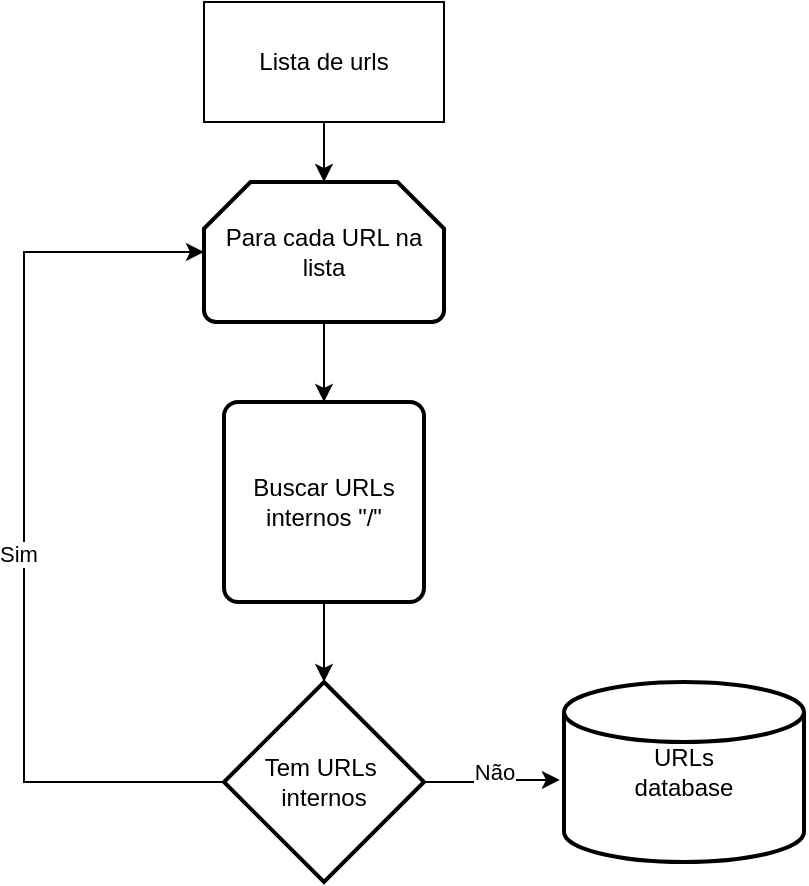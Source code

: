 <mxfile version="24.3.1" type="device">
  <diagram name="Page-1" id="Q7FRvWGZt2ce7DXUiE1D">
    <mxGraphModel dx="903" dy="532" grid="1" gridSize="10" guides="1" tooltips="1" connect="1" arrows="1" fold="1" page="1" pageScale="1" pageWidth="850" pageHeight="1100" math="0" shadow="0">
      <root>
        <mxCell id="0" />
        <mxCell id="1" parent="0" />
        <mxCell id="La_PM2x8WjMA9fzmmUMl-18" value="" style="edgeStyle=orthogonalEdgeStyle;rounded=0;orthogonalLoop=1;jettySize=auto;html=1;" edge="1" parent="1" source="La_PM2x8WjMA9fzmmUMl-1" target="La_PM2x8WjMA9fzmmUMl-4">
          <mxGeometry relative="1" as="geometry" />
        </mxCell>
        <mxCell id="La_PM2x8WjMA9fzmmUMl-1" value="Lista de urls" style="rounded=0;whiteSpace=wrap;html=1;" vertex="1" parent="1">
          <mxGeometry x="330" y="210" width="120" height="60" as="geometry" />
        </mxCell>
        <mxCell id="La_PM2x8WjMA9fzmmUMl-3" value="URLs&lt;div&gt;database&lt;/div&gt;" style="strokeWidth=2;html=1;shape=mxgraph.flowchart.database;whiteSpace=wrap;" vertex="1" parent="1">
          <mxGeometry x="510" y="550" width="120" height="90" as="geometry" />
        </mxCell>
        <mxCell id="La_PM2x8WjMA9fzmmUMl-4" value="Para cada URL na lista" style="strokeWidth=2;html=1;shape=mxgraph.flowchart.loop_limit;whiteSpace=wrap;" vertex="1" parent="1">
          <mxGeometry x="330" y="300" width="120" height="70" as="geometry" />
        </mxCell>
        <mxCell id="La_PM2x8WjMA9fzmmUMl-5" value="Tem URLs&amp;nbsp;&lt;div&gt;internos&lt;/div&gt;" style="strokeWidth=2;html=1;shape=mxgraph.flowchart.decision;whiteSpace=wrap;" vertex="1" parent="1">
          <mxGeometry x="340" y="550" width="100" height="100" as="geometry" />
        </mxCell>
        <mxCell id="La_PM2x8WjMA9fzmmUMl-6" style="edgeStyle=orthogonalEdgeStyle;rounded=0;orthogonalLoop=1;jettySize=auto;html=1;entryX=0.5;entryY=0;entryDx=0;entryDy=0;" edge="1" parent="1" source="La_PM2x8WjMA9fzmmUMl-4" target="La_PM2x8WjMA9fzmmUMl-7">
          <mxGeometry relative="1" as="geometry" />
        </mxCell>
        <mxCell id="La_PM2x8WjMA9fzmmUMl-7" value="Buscar URLs internos &quot;/&quot;" style="rounded=1;whiteSpace=wrap;html=1;absoluteArcSize=1;arcSize=14;strokeWidth=2;" vertex="1" parent="1">
          <mxGeometry x="340" y="410" width="100" height="100" as="geometry" />
        </mxCell>
        <mxCell id="La_PM2x8WjMA9fzmmUMl-8" style="edgeStyle=orthogonalEdgeStyle;rounded=0;orthogonalLoop=1;jettySize=auto;html=1;entryX=0.5;entryY=0;entryDx=0;entryDy=0;entryPerimeter=0;" edge="1" parent="1" source="La_PM2x8WjMA9fzmmUMl-7" target="La_PM2x8WjMA9fzmmUMl-5">
          <mxGeometry relative="1" as="geometry" />
        </mxCell>
        <mxCell id="La_PM2x8WjMA9fzmmUMl-14" style="edgeStyle=orthogonalEdgeStyle;rounded=0;orthogonalLoop=1;jettySize=auto;html=1;entryX=0;entryY=0.5;entryDx=0;entryDy=0;entryPerimeter=0;" edge="1" parent="1" source="La_PM2x8WjMA9fzmmUMl-5" target="La_PM2x8WjMA9fzmmUMl-4">
          <mxGeometry relative="1" as="geometry">
            <Array as="points">
              <mxPoint x="240" y="600" />
              <mxPoint x="240" y="335" />
            </Array>
          </mxGeometry>
        </mxCell>
        <mxCell id="La_PM2x8WjMA9fzmmUMl-15" value="Sim" style="edgeLabel;html=1;align=center;verticalAlign=middle;resizable=0;points=[];" vertex="1" connectable="0" parent="La_PM2x8WjMA9fzmmUMl-14">
          <mxGeometry x="-0.057" y="3" relative="1" as="geometry">
            <mxPoint as="offset" />
          </mxGeometry>
        </mxCell>
        <mxCell id="La_PM2x8WjMA9fzmmUMl-16" style="edgeStyle=orthogonalEdgeStyle;rounded=0;orthogonalLoop=1;jettySize=auto;html=1;entryX=-0.017;entryY=0.544;entryDx=0;entryDy=0;entryPerimeter=0;" edge="1" parent="1" source="La_PM2x8WjMA9fzmmUMl-5" target="La_PM2x8WjMA9fzmmUMl-3">
          <mxGeometry relative="1" as="geometry" />
        </mxCell>
        <mxCell id="La_PM2x8WjMA9fzmmUMl-17" value="Não&lt;div&gt;&lt;br&gt;&lt;/div&gt;" style="edgeLabel;html=1;align=center;verticalAlign=middle;resizable=0;points=[];" vertex="1" connectable="0" parent="La_PM2x8WjMA9fzmmUMl-16">
          <mxGeometry x="-0.006" y="-2" relative="1" as="geometry">
            <mxPoint as="offset" />
          </mxGeometry>
        </mxCell>
      </root>
    </mxGraphModel>
  </diagram>
</mxfile>
